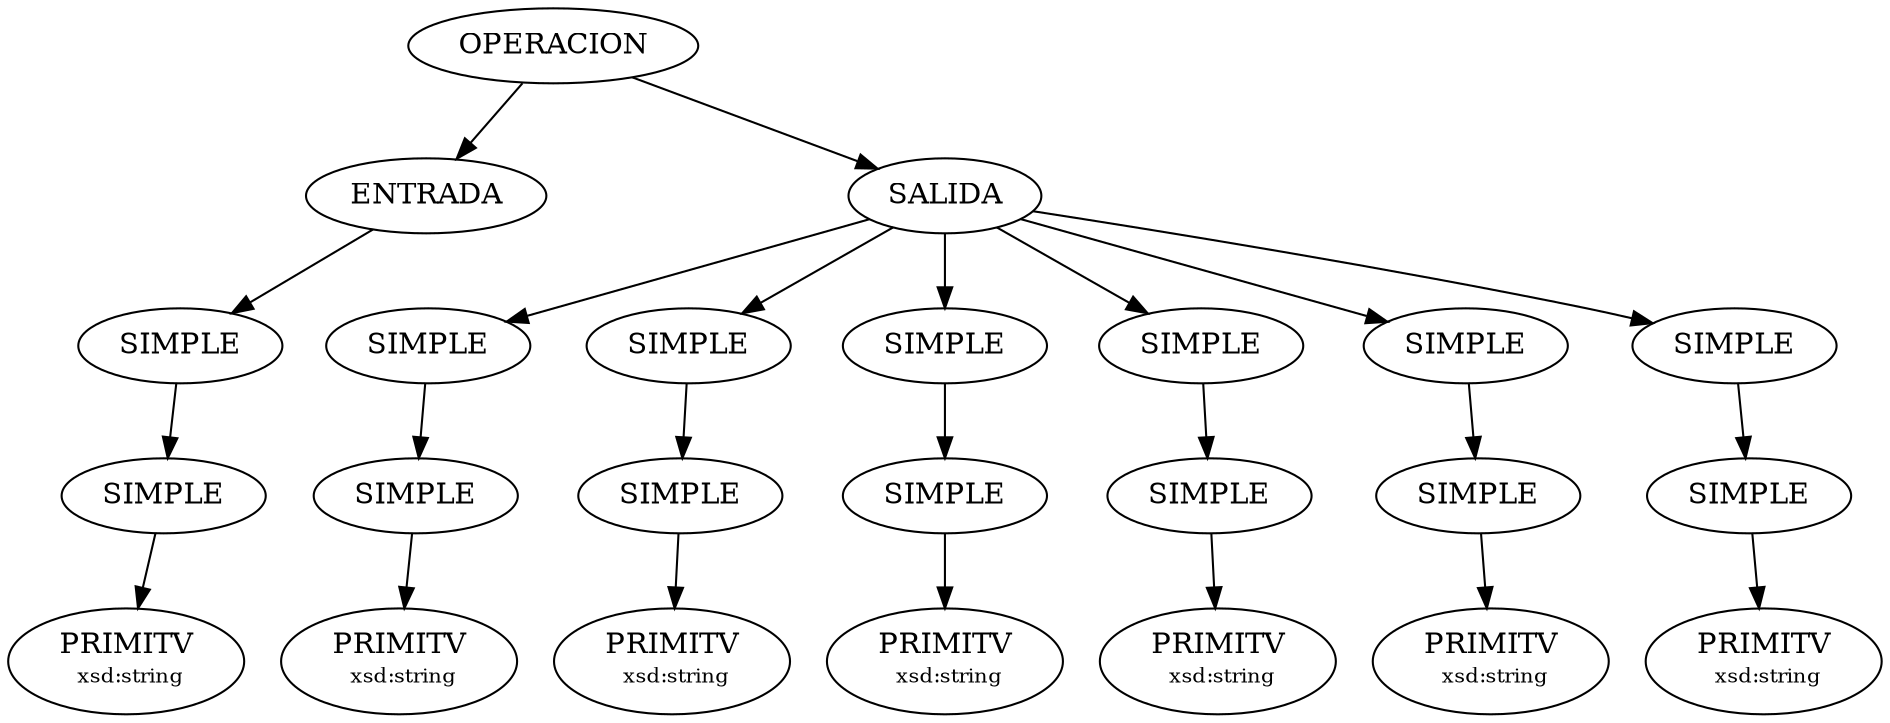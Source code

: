 digraph G
{
N0R0n0 [label="OPERACION"];
N1R0n0 [label="ENTRADA"];
N2R1n0 [label="SIMPLE"];
N3R6n0 [label="SIMPLE"];
N4R6n0 [label=<PRIMITV<BR/> <FONT POINT-SIZE="10">xsd:string</FONT>>];
N1R0n1 [label="SALIDA"];
N2R0n0 [label="SIMPLE"];
N3R0n0 [label="SIMPLE"];
N4R0n0 [label=<PRIMITV<BR/> <FONT POINT-SIZE="10">xsd:string</FONT>>];
N2R0n1 [label="SIMPLE"];
N3R1n0 [label="SIMPLE"];
N4R1n0 [label=<PRIMITV<BR/> <FONT POINT-SIZE="10">xsd:string</FONT>>];
N2R0n2 [label="SIMPLE"];
N3R2n0 [label="SIMPLE"];
N4R2n0 [label=<PRIMITV<BR/> <FONT POINT-SIZE="10">xsd:string</FONT>>];
N2R0n3 [label="SIMPLE"];
N3R3n0 [label="SIMPLE"];
N4R3n0 [label=<PRIMITV<BR/> <FONT POINT-SIZE="10">xsd:string</FONT>>];
N2R0n4 [label="SIMPLE"];
N3R4n0 [label="SIMPLE"];
N4R4n0 [label=<PRIMITV<BR/> <FONT POINT-SIZE="10">xsd:string</FONT>>];
N2R0n5 [label="SIMPLE"];
N3R5n0 [label="SIMPLE"];
N4R5n0 [label=<PRIMITV<BR/> <FONT POINT-SIZE="10">xsd:string</FONT>>];

N0R0n0 -> N1R0n0;
N1R0n0 -> N2R1n0;
N2R1n0 -> N3R6n0;
N3R6n0 -> N4R6n0;
N0R0n0 -> N1R0n1;
N1R0n1 -> N2R0n0;
N2R0n0 -> N3R0n0;
N3R0n0 -> N4R0n0;
N1R0n1 -> N2R0n1;
N2R0n1 -> N3R1n0;
N3R1n0 -> N4R1n0;
N1R0n1 -> N2R0n2;
N2R0n2 -> N3R2n0;
N3R2n0 -> N4R2n0;
N1R0n1 -> N2R0n3;
N2R0n3 -> N3R3n0;
N3R3n0 -> N4R3n0;
N1R0n1 -> N2R0n4;
N2R0n4 -> N3R4n0;
N3R4n0 -> N4R4n0;
N1R0n1 -> N2R0n5;
N2R0n5 -> N3R5n0;
N3R5n0 -> N4R5n0;

}
